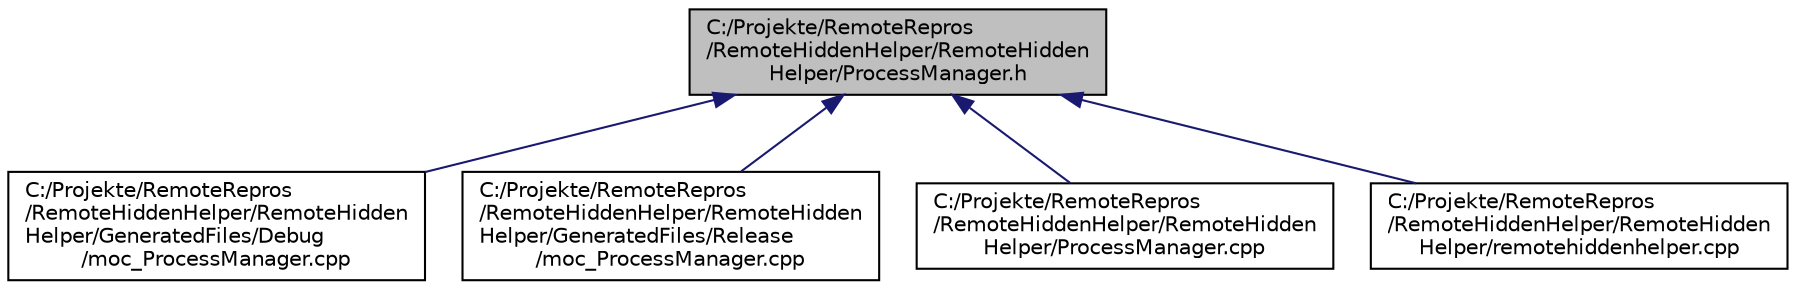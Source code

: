 digraph "C:/Projekte/RemoteRepros/RemoteHiddenHelper/RemoteHiddenHelper/ProcessManager.h"
{
  edge [fontname="Helvetica",fontsize="10",labelfontname="Helvetica",labelfontsize="10"];
  node [fontname="Helvetica",fontsize="10",shape=record];
  Node2 [label="C:/Projekte/RemoteRepros\l/RemoteHiddenHelper/RemoteHidden\lHelper/ProcessManager.h",height=0.2,width=0.4,color="black", fillcolor="grey75", style="filled", fontcolor="black"];
  Node2 -> Node3 [dir="back",color="midnightblue",fontsize="10",style="solid",fontname="Helvetica"];
  Node3 [label="C:/Projekte/RemoteRepros\l/RemoteHiddenHelper/RemoteHidden\lHelper/GeneratedFiles/Debug\l/moc_ProcessManager.cpp",height=0.2,width=0.4,color="black", fillcolor="white", style="filled",URL="$_debug_2moc___process_manager_8cpp.html"];
  Node2 -> Node4 [dir="back",color="midnightblue",fontsize="10",style="solid",fontname="Helvetica"];
  Node4 [label="C:/Projekte/RemoteRepros\l/RemoteHiddenHelper/RemoteHidden\lHelper/GeneratedFiles/Release\l/moc_ProcessManager.cpp",height=0.2,width=0.4,color="black", fillcolor="white", style="filled",URL="$_release_2moc___process_manager_8cpp.html"];
  Node2 -> Node5 [dir="back",color="midnightblue",fontsize="10",style="solid",fontname="Helvetica"];
  Node5 [label="C:/Projekte/RemoteRepros\l/RemoteHiddenHelper/RemoteHidden\lHelper/ProcessManager.cpp",height=0.2,width=0.4,color="black", fillcolor="white", style="filled",URL="$_process_manager_8cpp.html"];
  Node2 -> Node6 [dir="back",color="midnightblue",fontsize="10",style="solid",fontname="Helvetica"];
  Node6 [label="C:/Projekte/RemoteRepros\l/RemoteHiddenHelper/RemoteHidden\lHelper/remotehiddenhelper.cpp",height=0.2,width=0.4,color="black", fillcolor="white", style="filled",URL="$remotehiddenhelper_8cpp.html"];
}
